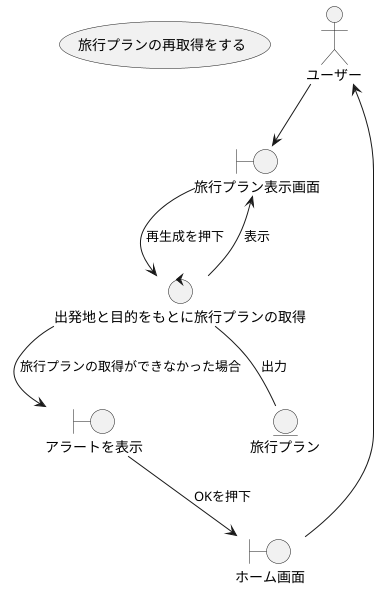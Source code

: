 @startuml

usecase 旅行プランの再取得をする

actor ユーザー

boundary ホーム画面
boundary アラートを表示
boundary 旅行プラン表示画面

control 出発地と目的をもとに旅行プランの取得

entity 旅行プラン

ユーザー --> 旅行プラン表示画面
出発地と目的をもとに旅行プランの取得 -- 旅行プラン : 出力
出発地と目的をもとに旅行プランの取得 --> 旅行プラン表示画面 : 表示
出発地と目的をもとに旅行プランの取得 --> アラートを表示 : 旅行プランの取得ができなかった場合
アラートを表示 --> ホーム画面 : OKを押下
ホーム画面 --> ユーザー
旅行プラン表示画面 --> 出発地と目的をもとに旅行プランの取得 : 再生成を押下

@enduml
